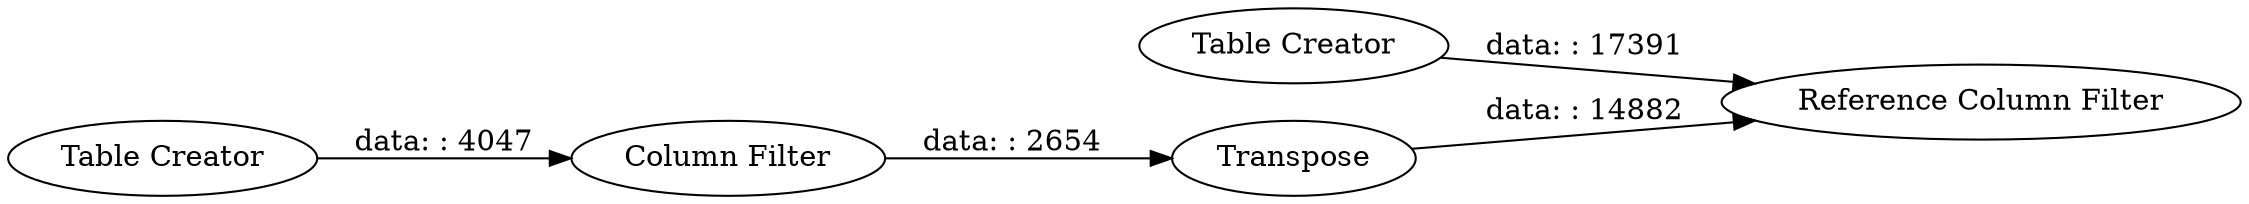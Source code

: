 digraph {
	"-6069768296776750676_2" [label="Table Creator"]
	"-6069768296776750676_4" [label="Column Filter"]
	"-6069768296776750676_1" [label="Table Creator"]
	"-6069768296776750676_5" [label="Reference Column Filter"]
	"-6069768296776750676_3" [label=Transpose]
	"-6069768296776750676_2" -> "-6069768296776750676_5" [label="data: : 17391"]
	"-6069768296776750676_4" -> "-6069768296776750676_3" [label="data: : 2654"]
	"-6069768296776750676_3" -> "-6069768296776750676_5" [label="data: : 14882"]
	"-6069768296776750676_1" -> "-6069768296776750676_4" [label="data: : 4047"]
	rankdir=LR
}
